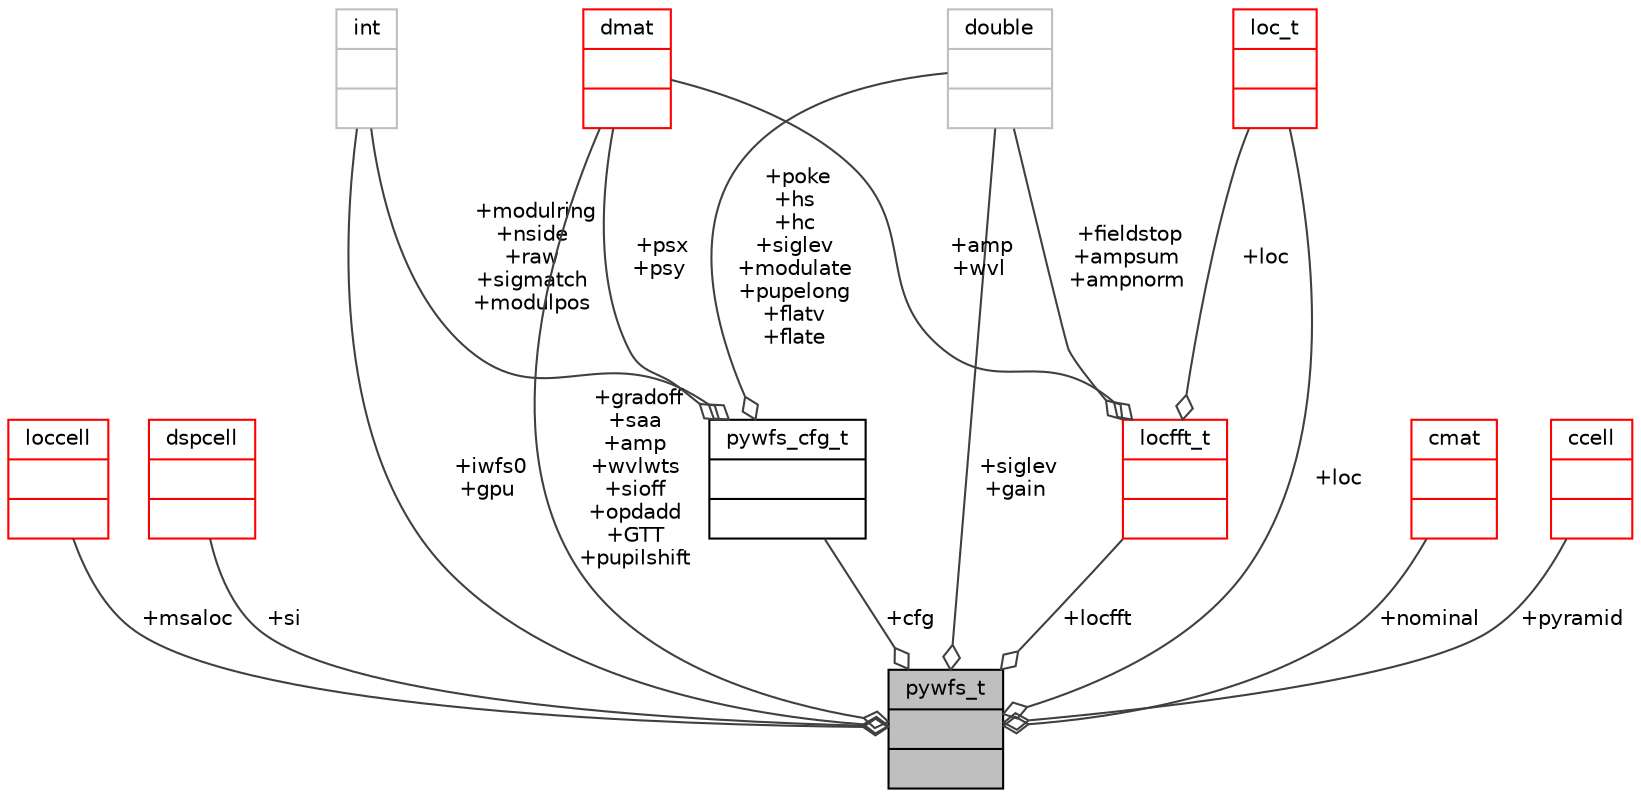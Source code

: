 digraph "pywfs_t"
{
 // INTERACTIVE_SVG=YES
  bgcolor="transparent";
  edge [fontname="Helvetica",fontsize="10",labelfontname="Helvetica",labelfontsize="10"];
  node [fontname="Helvetica",fontsize="10",shape=record];
  Node1 [label="{pywfs_t\n||}",height=0.2,width=0.4,color="black", fillcolor="grey75", style="filled", fontcolor="black"];
  Node2 -> Node1 [color="grey25",fontsize="10",style="solid",label=" +msaloc" ,arrowhead="odiamond",fontname="Helvetica"];
  Node2 [label="{loccell\n||}",height=0.2,width=0.4,color="red",URL="$type_8h.html#structloccell"];
  Node4 -> Node1 [color="grey25",fontsize="10",style="solid",label=" +si" ,arrowhead="odiamond",fontname="Helvetica"];
  Node4 [label="{dspcell\n||}",height=0.2,width=0.4,color="red",URL="$type_8h.html#structdspcell"];
  Node6 -> Node1 [color="grey25",fontsize="10",style="solid",label=" +siglev\n+gain" ,arrowhead="odiamond",fontname="Helvetica"];
  Node6 [label="{double\n||}",height=0.2,width=0.4,color="grey75"];
  Node7 -> Node1 [color="grey25",fontsize="10",style="solid",label=" +cfg" ,arrowhead="odiamond",fontname="Helvetica"];
  Node7 [label="{pywfs_cfg_t\n||}",height=0.2,width=0.4,color="black",URL="$parms_8h.html#structpywfs__cfg__t"];
  Node6 -> Node7 [color="grey25",fontsize="10",style="solid",label=" +poke\n+hs\n+hc\n+siglev\n+modulate\n+pupelong\n+flatv\n+flate" ,arrowhead="odiamond",fontname="Helvetica"];
  Node8 -> Node7 [color="grey25",fontsize="10",style="solid",label=" +modulring\n+nside\n+raw\n+sigmatch\n+modulpos" ,arrowhead="odiamond",fontname="Helvetica"];
  Node8 [label="{int\n||}",height=0.2,width=0.4,color="grey75"];
  Node9 -> Node7 [color="grey25",fontsize="10",style="solid",label=" +psx\n+psy" ,arrowhead="odiamond",fontname="Helvetica"];
  Node9 [label="{dmat\n||}",height=0.2,width=0.4,color="red",URL="$type_8h.html#structdmat"];
  Node11 -> Node1 [color="grey25",fontsize="10",style="solid",label=" +locfft" ,arrowhead="odiamond",fontname="Helvetica"];
  Node11 [label="{locfft_t\n||}",height=0.2,width=0.4,color="red",URL="$locfft_8h.html#structlocfft__t"];
  Node6 -> Node11 [color="grey25",fontsize="10",style="solid",label=" +fieldstop\n+ampsum\n+ampnorm" ,arrowhead="odiamond",fontname="Helvetica"];
  Node9 -> Node11 [color="grey25",fontsize="10",style="solid",label=" +amp\n+wvl" ,arrowhead="odiamond",fontname="Helvetica"];
  Node18 -> Node11 [color="grey25",fontsize="10",style="solid",label=" +loc" ,arrowhead="odiamond",fontname="Helvetica"];
  Node18 [label="{loc_t\n||}",height=0.2,width=0.4,color="red",URL="$type_8h.html#structloc__t"];
  Node8 -> Node1 [color="grey25",fontsize="10",style="solid",label=" +iwfs0\n+gpu" ,arrowhead="odiamond",fontname="Helvetica"];
  Node9 -> Node1 [color="grey25",fontsize="10",style="solid",label=" +gradoff\n+saa\n+amp\n+wvlwts\n+sioff\n+opdadd\n+GTT\n+pupilshift" ,arrowhead="odiamond",fontname="Helvetica"];
  Node20 -> Node1 [color="grey25",fontsize="10",style="solid",label=" +nominal" ,arrowhead="odiamond",fontname="Helvetica"];
  Node20 [label="{cmat\n||}",height=0.2,width=0.4,color="red",URL="$type_8h.html#structcmat"];
  Node18 -> Node1 [color="grey25",fontsize="10",style="solid",label=" +loc" ,arrowhead="odiamond",fontname="Helvetica"];
  Node22 -> Node1 [color="grey25",fontsize="10",style="solid",label=" +pyramid" ,arrowhead="odiamond",fontname="Helvetica"];
  Node22 [label="{ccell\n||}",height=0.2,width=0.4,color="red",URL="$type_8h.html#structccell"];
}
